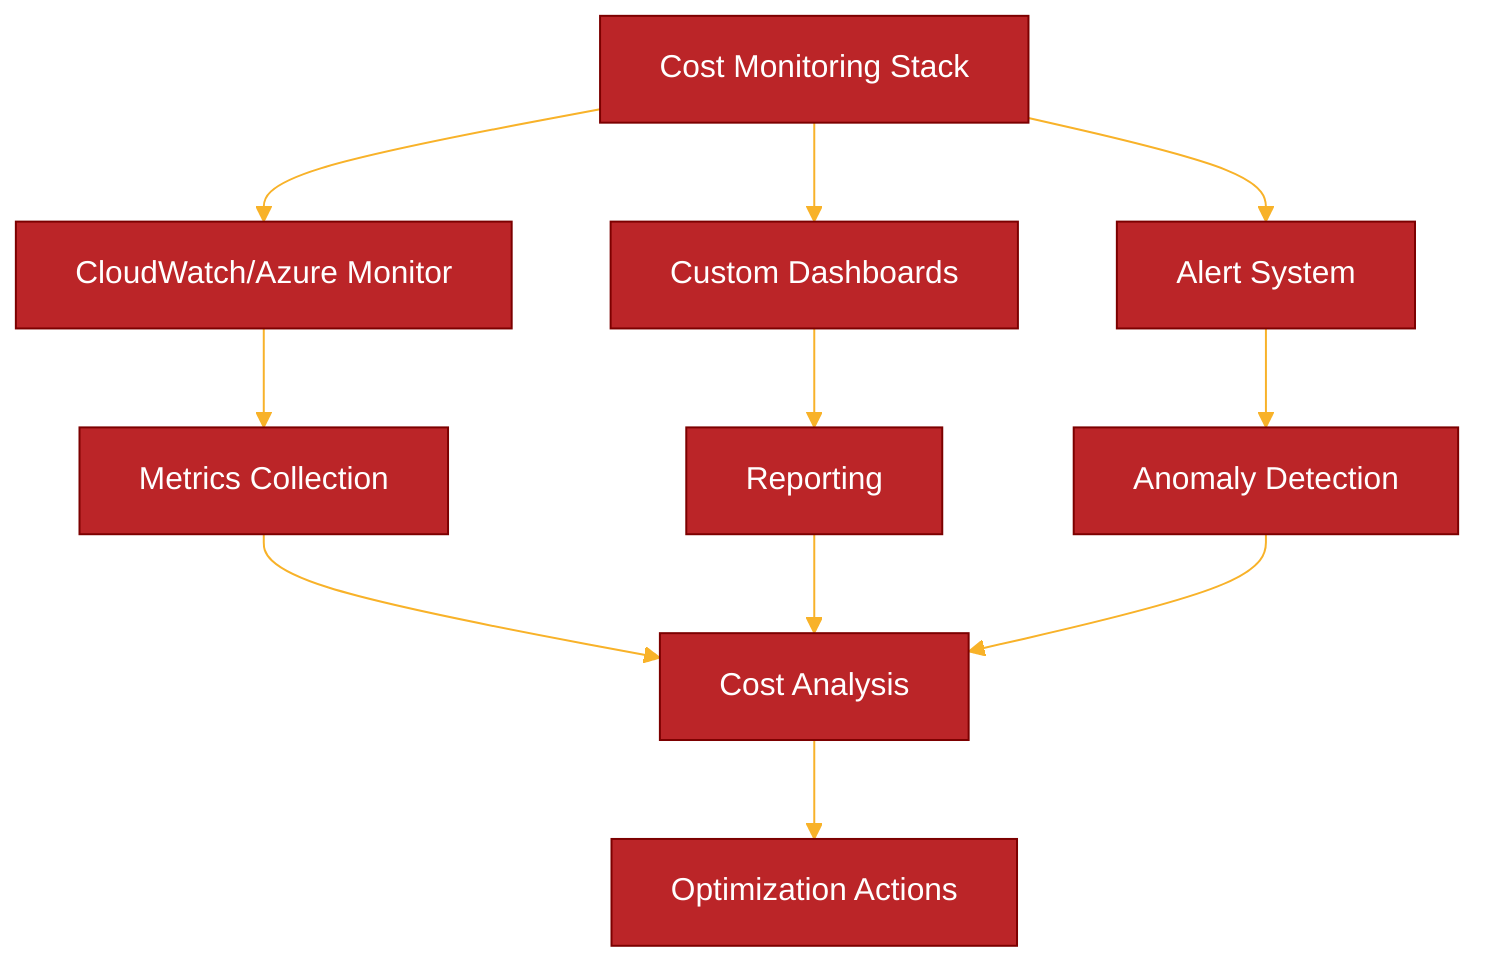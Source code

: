 ---
config:
  theme: 'base'
  themeVariables:
    primaryColor: '#BB2528'
    primaryTextColor: '#fff'
    primaryBorderColor: '#7C0000'
    lineColor: '#F8B229'
    secondaryColor: '#006100'
    tertiaryColor: '#fff'
---
graph TB
    A[Cost Monitoring Stack] --> B[CloudWatch/Azure Monitor]
    A --> C[Custom Dashboards]
    A --> D[Alert System]
    
    B --> E[Metrics Collection]
    C --> F[Reporting]
    D --> G[Anomaly Detection]
    
    E --> H[Cost Analysis]
    F --> H
    G --> H
    
    H --> I[Optimization Actions]